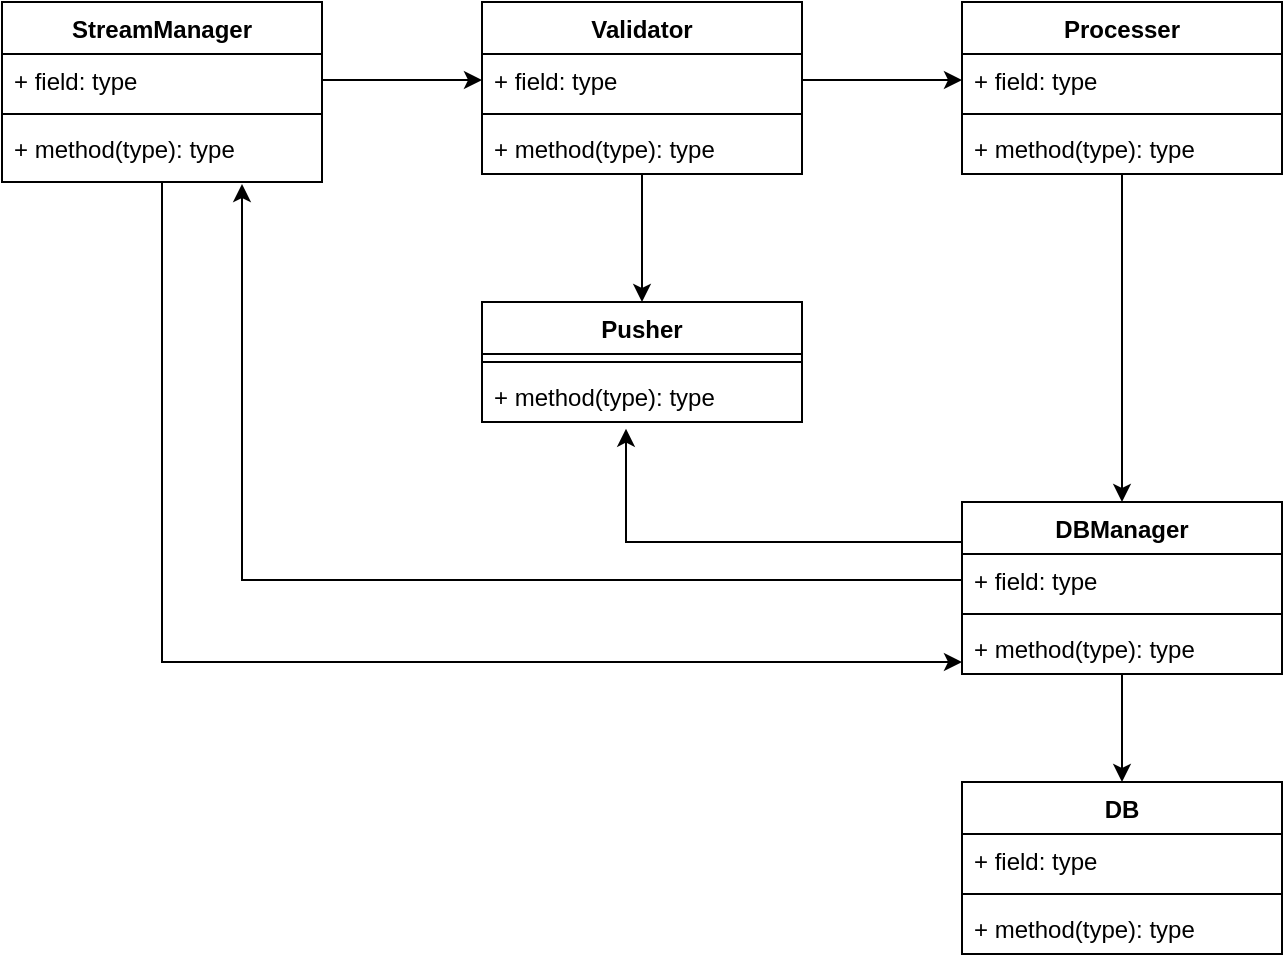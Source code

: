 <mxfile version="14.2.9" type="github">
  <diagram id="5yNTVsfGHmXqG2-ZEHrg" name="Page-1">
    <mxGraphModel dx="1608" dy="1145" grid="1" gridSize="10" guides="1" tooltips="1" connect="1" arrows="1" fold="1" page="1" pageScale="1" pageWidth="827" pageHeight="1169" math="0" shadow="0">
      <root>
        <mxCell id="0" />
        <mxCell id="1" parent="0" />
        <mxCell id="XDueClJjtqz6b2dTeai4-32" style="edgeStyle=orthogonalEdgeStyle;rounded=0;orthogonalLoop=1;jettySize=auto;html=1;entryX=0.5;entryY=0;entryDx=0;entryDy=0;" edge="1" parent="1" source="XDueClJjtqz6b2dTeai4-1" target="XDueClJjtqz6b2dTeai4-17">
          <mxGeometry relative="1" as="geometry" />
        </mxCell>
        <mxCell id="XDueClJjtqz6b2dTeai4-33" style="edgeStyle=orthogonalEdgeStyle;rounded=0;orthogonalLoop=1;jettySize=auto;html=1;entryX=0.45;entryY=1.128;entryDx=0;entryDy=0;entryPerimeter=0;" edge="1" parent="1" source="XDueClJjtqz6b2dTeai4-1" target="XDueClJjtqz6b2dTeai4-16">
          <mxGeometry relative="1" as="geometry">
            <Array as="points">
              <mxPoint x="182" y="500" />
            </Array>
          </mxGeometry>
        </mxCell>
        <mxCell id="XDueClJjtqz6b2dTeai4-1" value="DBManager&#xa;" style="swimlane;fontStyle=1;align=center;verticalAlign=top;childLayout=stackLayout;horizontal=1;startSize=26;horizontalStack=0;resizeParent=1;resizeParentMax=0;resizeLast=0;collapsible=1;marginBottom=0;" vertex="1" parent="1">
          <mxGeometry x="350" y="480" width="160" height="86" as="geometry" />
        </mxCell>
        <mxCell id="XDueClJjtqz6b2dTeai4-2" value="+ field: type" style="text;strokeColor=none;fillColor=none;align=left;verticalAlign=top;spacingLeft=4;spacingRight=4;overflow=hidden;rotatable=0;points=[[0,0.5],[1,0.5]];portConstraint=eastwest;" vertex="1" parent="XDueClJjtqz6b2dTeai4-1">
          <mxGeometry y="26" width="160" height="26" as="geometry" />
        </mxCell>
        <mxCell id="XDueClJjtqz6b2dTeai4-3" value="" style="line;strokeWidth=1;fillColor=none;align=left;verticalAlign=middle;spacingTop=-1;spacingLeft=3;spacingRight=3;rotatable=0;labelPosition=right;points=[];portConstraint=eastwest;" vertex="1" parent="XDueClJjtqz6b2dTeai4-1">
          <mxGeometry y="52" width="160" height="8" as="geometry" />
        </mxCell>
        <mxCell id="XDueClJjtqz6b2dTeai4-4" value="+ method(type): type" style="text;strokeColor=none;fillColor=none;align=left;verticalAlign=top;spacingLeft=4;spacingRight=4;overflow=hidden;rotatable=0;points=[[0,0.5],[1,0.5]];portConstraint=eastwest;" vertex="1" parent="XDueClJjtqz6b2dTeai4-1">
          <mxGeometry y="60" width="160" height="26" as="geometry" />
        </mxCell>
        <mxCell id="XDueClJjtqz6b2dTeai4-25" style="edgeStyle=orthogonalEdgeStyle;rounded=0;orthogonalLoop=1;jettySize=auto;html=1;" edge="1" parent="1" source="XDueClJjtqz6b2dTeai4-5">
          <mxGeometry relative="1" as="geometry">
            <mxPoint x="350" y="560" as="targetPoint" />
            <Array as="points">
              <mxPoint x="-50" y="560" />
              <mxPoint x="350" y="560" />
            </Array>
          </mxGeometry>
        </mxCell>
        <mxCell id="XDueClJjtqz6b2dTeai4-5" value="StreamManager" style="swimlane;fontStyle=1;align=center;verticalAlign=top;childLayout=stackLayout;horizontal=1;startSize=26;horizontalStack=0;resizeParent=1;resizeParentMax=0;resizeLast=0;collapsible=1;marginBottom=0;" vertex="1" parent="1">
          <mxGeometry x="-130" y="230" width="160" height="90" as="geometry" />
        </mxCell>
        <mxCell id="XDueClJjtqz6b2dTeai4-6" value="+ field: type" style="text;strokeColor=none;fillColor=none;align=left;verticalAlign=top;spacingLeft=4;spacingRight=4;overflow=hidden;rotatable=0;points=[[0,0.5],[1,0.5]];portConstraint=eastwest;" vertex="1" parent="XDueClJjtqz6b2dTeai4-5">
          <mxGeometry y="26" width="160" height="26" as="geometry" />
        </mxCell>
        <mxCell id="XDueClJjtqz6b2dTeai4-7" value="" style="line;strokeWidth=1;fillColor=none;align=left;verticalAlign=middle;spacingTop=-1;spacingLeft=3;spacingRight=3;rotatable=0;labelPosition=right;points=[];portConstraint=eastwest;" vertex="1" parent="XDueClJjtqz6b2dTeai4-5">
          <mxGeometry y="52" width="160" height="8" as="geometry" />
        </mxCell>
        <mxCell id="XDueClJjtqz6b2dTeai4-8" value="+ method(type): type" style="text;strokeColor=none;fillColor=none;align=left;verticalAlign=top;spacingLeft=4;spacingRight=4;overflow=hidden;rotatable=0;points=[[0,0.5],[1,0.5]];portConstraint=eastwest;" vertex="1" parent="XDueClJjtqz6b2dTeai4-5">
          <mxGeometry y="60" width="160" height="30" as="geometry" />
        </mxCell>
        <mxCell id="XDueClJjtqz6b2dTeai4-31" style="edgeStyle=orthogonalEdgeStyle;rounded=0;orthogonalLoop=1;jettySize=auto;html=1;entryX=0.5;entryY=0;entryDx=0;entryDy=0;" edge="1" parent="1" source="XDueClJjtqz6b2dTeai4-9" target="XDueClJjtqz6b2dTeai4-13">
          <mxGeometry relative="1" as="geometry" />
        </mxCell>
        <mxCell id="XDueClJjtqz6b2dTeai4-9" value="Validator" style="swimlane;fontStyle=1;align=center;verticalAlign=top;childLayout=stackLayout;horizontal=1;startSize=26;horizontalStack=0;resizeParent=1;resizeParentMax=0;resizeLast=0;collapsible=1;marginBottom=0;" vertex="1" parent="1">
          <mxGeometry x="110" y="230" width="160" height="86" as="geometry" />
        </mxCell>
        <mxCell id="XDueClJjtqz6b2dTeai4-10" value="+ field: type" style="text;strokeColor=none;fillColor=none;align=left;verticalAlign=top;spacingLeft=4;spacingRight=4;overflow=hidden;rotatable=0;points=[[0,0.5],[1,0.5]];portConstraint=eastwest;" vertex="1" parent="XDueClJjtqz6b2dTeai4-9">
          <mxGeometry y="26" width="160" height="26" as="geometry" />
        </mxCell>
        <mxCell id="XDueClJjtqz6b2dTeai4-11" value="" style="line;strokeWidth=1;fillColor=none;align=left;verticalAlign=middle;spacingTop=-1;spacingLeft=3;spacingRight=3;rotatable=0;labelPosition=right;points=[];portConstraint=eastwest;" vertex="1" parent="XDueClJjtqz6b2dTeai4-9">
          <mxGeometry y="52" width="160" height="8" as="geometry" />
        </mxCell>
        <mxCell id="XDueClJjtqz6b2dTeai4-12" value="+ method(type): type" style="text;strokeColor=none;fillColor=none;align=left;verticalAlign=top;spacingLeft=4;spacingRight=4;overflow=hidden;rotatable=0;points=[[0,0.5],[1,0.5]];portConstraint=eastwest;" vertex="1" parent="XDueClJjtqz6b2dTeai4-9">
          <mxGeometry y="60" width="160" height="26" as="geometry" />
        </mxCell>
        <mxCell id="XDueClJjtqz6b2dTeai4-13" value="Pusher" style="swimlane;fontStyle=1;align=center;verticalAlign=top;childLayout=stackLayout;horizontal=1;startSize=26;horizontalStack=0;resizeParent=1;resizeParentMax=0;resizeLast=0;collapsible=1;marginBottom=0;" vertex="1" parent="1">
          <mxGeometry x="110" y="380" width="160" height="60" as="geometry" />
        </mxCell>
        <mxCell id="XDueClJjtqz6b2dTeai4-15" value="" style="line;strokeWidth=1;fillColor=none;align=left;verticalAlign=middle;spacingTop=-1;spacingLeft=3;spacingRight=3;rotatable=0;labelPosition=right;points=[];portConstraint=eastwest;" vertex="1" parent="XDueClJjtqz6b2dTeai4-13">
          <mxGeometry y="26" width="160" height="8" as="geometry" />
        </mxCell>
        <mxCell id="XDueClJjtqz6b2dTeai4-16" value="+ method(type): type" style="text;strokeColor=none;fillColor=none;align=left;verticalAlign=top;spacingLeft=4;spacingRight=4;overflow=hidden;rotatable=0;points=[[0,0.5],[1,0.5]];portConstraint=eastwest;" vertex="1" parent="XDueClJjtqz6b2dTeai4-13">
          <mxGeometry y="34" width="160" height="26" as="geometry" />
        </mxCell>
        <mxCell id="XDueClJjtqz6b2dTeai4-17" value="DB" style="swimlane;fontStyle=1;align=center;verticalAlign=top;childLayout=stackLayout;horizontal=1;startSize=26;horizontalStack=0;resizeParent=1;resizeParentMax=0;resizeLast=0;collapsible=1;marginBottom=0;" vertex="1" parent="1">
          <mxGeometry x="350" y="620" width="160" height="86" as="geometry" />
        </mxCell>
        <mxCell id="XDueClJjtqz6b2dTeai4-18" value="+ field: type" style="text;strokeColor=none;fillColor=none;align=left;verticalAlign=top;spacingLeft=4;spacingRight=4;overflow=hidden;rotatable=0;points=[[0,0.5],[1,0.5]];portConstraint=eastwest;" vertex="1" parent="XDueClJjtqz6b2dTeai4-17">
          <mxGeometry y="26" width="160" height="26" as="geometry" />
        </mxCell>
        <mxCell id="XDueClJjtqz6b2dTeai4-19" value="" style="line;strokeWidth=1;fillColor=none;align=left;verticalAlign=middle;spacingTop=-1;spacingLeft=3;spacingRight=3;rotatable=0;labelPosition=right;points=[];portConstraint=eastwest;" vertex="1" parent="XDueClJjtqz6b2dTeai4-17">
          <mxGeometry y="52" width="160" height="8" as="geometry" />
        </mxCell>
        <mxCell id="XDueClJjtqz6b2dTeai4-20" value="+ method(type): type" style="text;strokeColor=none;fillColor=none;align=left;verticalAlign=top;spacingLeft=4;spacingRight=4;overflow=hidden;rotatable=0;points=[[0,0.5],[1,0.5]];portConstraint=eastwest;" vertex="1" parent="XDueClJjtqz6b2dTeai4-17">
          <mxGeometry y="60" width="160" height="26" as="geometry" />
        </mxCell>
        <mxCell id="XDueClJjtqz6b2dTeai4-30" style="edgeStyle=orthogonalEdgeStyle;rounded=0;orthogonalLoop=1;jettySize=auto;html=1;entryX=0.5;entryY=0;entryDx=0;entryDy=0;" edge="1" parent="1" source="XDueClJjtqz6b2dTeai4-21" target="XDueClJjtqz6b2dTeai4-1">
          <mxGeometry relative="1" as="geometry" />
        </mxCell>
        <mxCell id="XDueClJjtqz6b2dTeai4-21" value="Processer" style="swimlane;fontStyle=1;align=center;verticalAlign=top;childLayout=stackLayout;horizontal=1;startSize=26;horizontalStack=0;resizeParent=1;resizeParentMax=0;resizeLast=0;collapsible=1;marginBottom=0;" vertex="1" parent="1">
          <mxGeometry x="350" y="230" width="160" height="86" as="geometry" />
        </mxCell>
        <mxCell id="XDueClJjtqz6b2dTeai4-22" value="+ field: type" style="text;strokeColor=none;fillColor=none;align=left;verticalAlign=top;spacingLeft=4;spacingRight=4;overflow=hidden;rotatable=0;points=[[0,0.5],[1,0.5]];portConstraint=eastwest;" vertex="1" parent="XDueClJjtqz6b2dTeai4-21">
          <mxGeometry y="26" width="160" height="26" as="geometry" />
        </mxCell>
        <mxCell id="XDueClJjtqz6b2dTeai4-23" value="" style="line;strokeWidth=1;fillColor=none;align=left;verticalAlign=middle;spacingTop=-1;spacingLeft=3;spacingRight=3;rotatable=0;labelPosition=right;points=[];portConstraint=eastwest;" vertex="1" parent="XDueClJjtqz6b2dTeai4-21">
          <mxGeometry y="52" width="160" height="8" as="geometry" />
        </mxCell>
        <mxCell id="XDueClJjtqz6b2dTeai4-24" value="+ method(type): type" style="text;strokeColor=none;fillColor=none;align=left;verticalAlign=top;spacingLeft=4;spacingRight=4;overflow=hidden;rotatable=0;points=[[0,0.5],[1,0.5]];portConstraint=eastwest;" vertex="1" parent="XDueClJjtqz6b2dTeai4-21">
          <mxGeometry y="60" width="160" height="26" as="geometry" />
        </mxCell>
        <mxCell id="XDueClJjtqz6b2dTeai4-26" style="edgeStyle=orthogonalEdgeStyle;rounded=0;orthogonalLoop=1;jettySize=auto;html=1;" edge="1" parent="1" source="XDueClJjtqz6b2dTeai4-2">
          <mxGeometry relative="1" as="geometry">
            <mxPoint x="-10" y="321" as="targetPoint" />
            <Array as="points">
              <mxPoint x="-10" y="519" />
              <mxPoint x="-10" y="321" />
            </Array>
          </mxGeometry>
        </mxCell>
        <mxCell id="XDueClJjtqz6b2dTeai4-27" style="edgeStyle=orthogonalEdgeStyle;rounded=0;orthogonalLoop=1;jettySize=auto;html=1;entryX=0;entryY=0.5;entryDx=0;entryDy=0;" edge="1" parent="1" source="XDueClJjtqz6b2dTeai4-6" target="XDueClJjtqz6b2dTeai4-10">
          <mxGeometry relative="1" as="geometry" />
        </mxCell>
        <mxCell id="XDueClJjtqz6b2dTeai4-28" style="edgeStyle=orthogonalEdgeStyle;rounded=0;orthogonalLoop=1;jettySize=auto;html=1;" edge="1" parent="1" source="XDueClJjtqz6b2dTeai4-10" target="XDueClJjtqz6b2dTeai4-22">
          <mxGeometry relative="1" as="geometry" />
        </mxCell>
      </root>
    </mxGraphModel>
  </diagram>
</mxfile>
